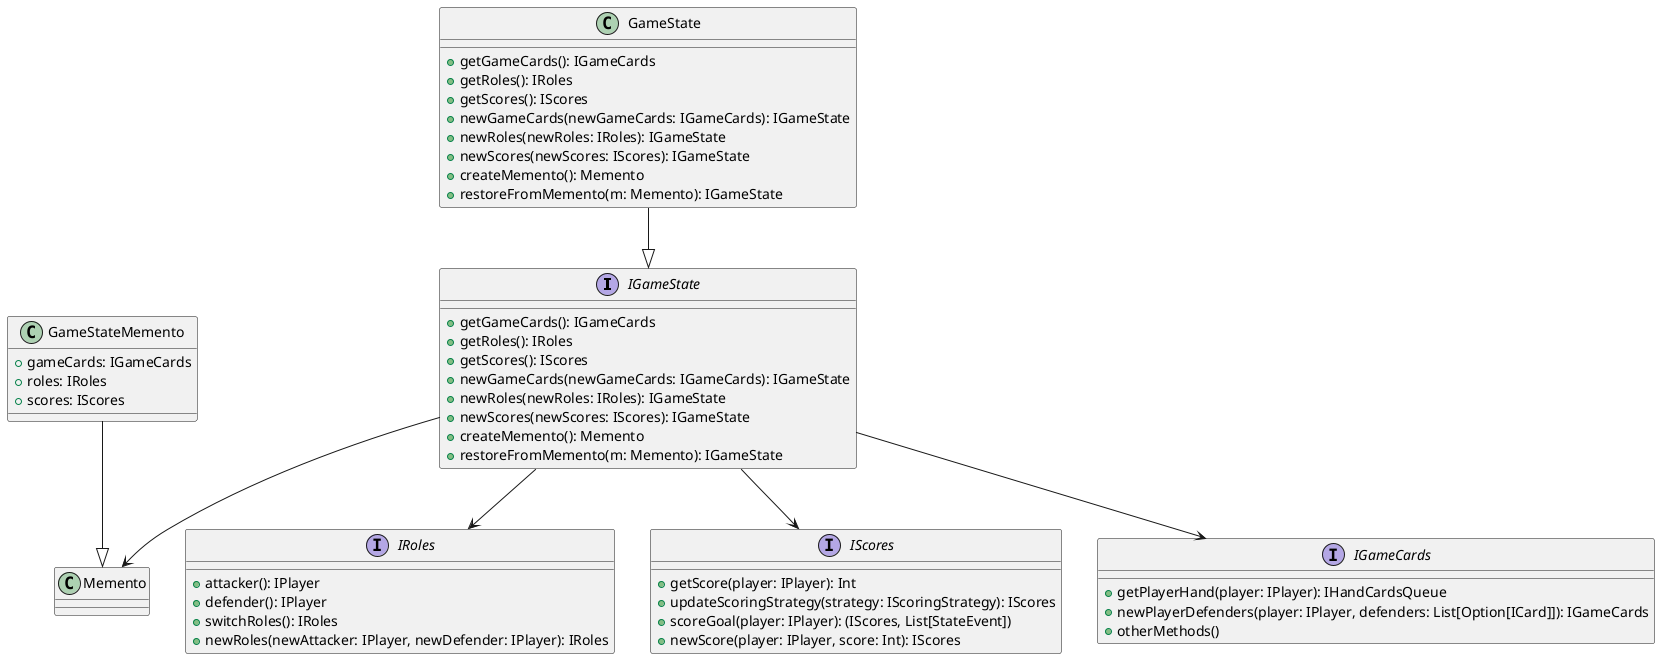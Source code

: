 @startuml
interface IGameState {
  +getGameCards(): IGameCards
  +getRoles(): IRoles
  +getScores(): IScores
  +newGameCards(newGameCards: IGameCards): IGameState
  +newRoles(newRoles: IRoles): IGameState
  +newScores(newScores: IScores): IGameState
  +createMemento(): Memento
  +restoreFromMemento(m: Memento): IGameState
}

interface IRoles {
  +attacker(): IPlayer
  +defender(): IPlayer
  +switchRoles(): IRoles
  +newRoles(newAttacker: IPlayer, newDefender: IPlayer): IRoles
}

interface IScores {
  +getScore(player: IPlayer): Int
  +updateScoringStrategy(strategy: IScoringStrategy): IScores
  +scoreGoal(player: IPlayer): (IScores, List[StateEvent])
  +newScore(player: IPlayer, score: Int): IScores
}
interface IGameCards {
  +getPlayerHand(player: IPlayer): IHandCardsQueue
    +newPlayerDefenders(player: IPlayer, defenders: List[Option[ICard]]): IGameCards
'  +newPlayerHand(player: IPlayer, newHand: IHandCardsQueue): IGameCards
  +otherMethods()
'  +getAttackingCard(attacker: IPlayer): ICard
'  +getDefenderCard(defender: IPlayer, index: Int): Option[ICard]
'  +getPlayerGoalkeeper(player: IPlayer): Option[ICard]
'  +newPlayerGoalkeeper(player: IPlayer, goalkeeper: Option[ICard]): IGameCards
'  +getPlayerDefenders(player: IPlayer): List[Option[ICard]]
'  +newPlayerDefenders(player: IPlayer, defenders: List[Option[ICard]]): IGameCards
'  +removeDefenderCard(defender: IPlayer, card: Option[ICard]): IGameCards
'  +removeDefenderGoalkeeper(defender: IPlayer): IGameCards
'  +allDefendersBeaten(defender: IPlayer): Boolean
'  +getDefenderCardAt(defender: IPlayer, index: Int): Option[ICard]
'  +initializeFields(attacker: IPlayer, defender: IPlayer): IGameCards
'  +refillDefenderField(defender: IPlayer): IGameCards
'  +newRefillStrategy(strategy: IRefillStrategy): IGameCards
'  +newGoalkeeperForAttacker(attacker: IPlayer, card: ICard): IGameCards
}

class GameStateMemento {
  +gameCards: IGameCards
  +roles: IRoles
  +scores: IScores
}

class GameState {
  +getGameCards(): IGameCards
  +getRoles(): IRoles
  +getScores(): IScores
  +newGameCards(newGameCards: IGameCards): IGameState
  +newRoles(newRoles: IRoles): IGameState
  +newScores(newScores: IScores): IGameState
  +createMemento(): Memento
  +restoreFromMemento(m: Memento): IGameState
}

GameStateMemento --|> Memento
GameState --|> IGameState
IGameState --> IGameCards
IGameState --> IRoles
IGameState --> IScores
IGameState --> Memento

@enduml
